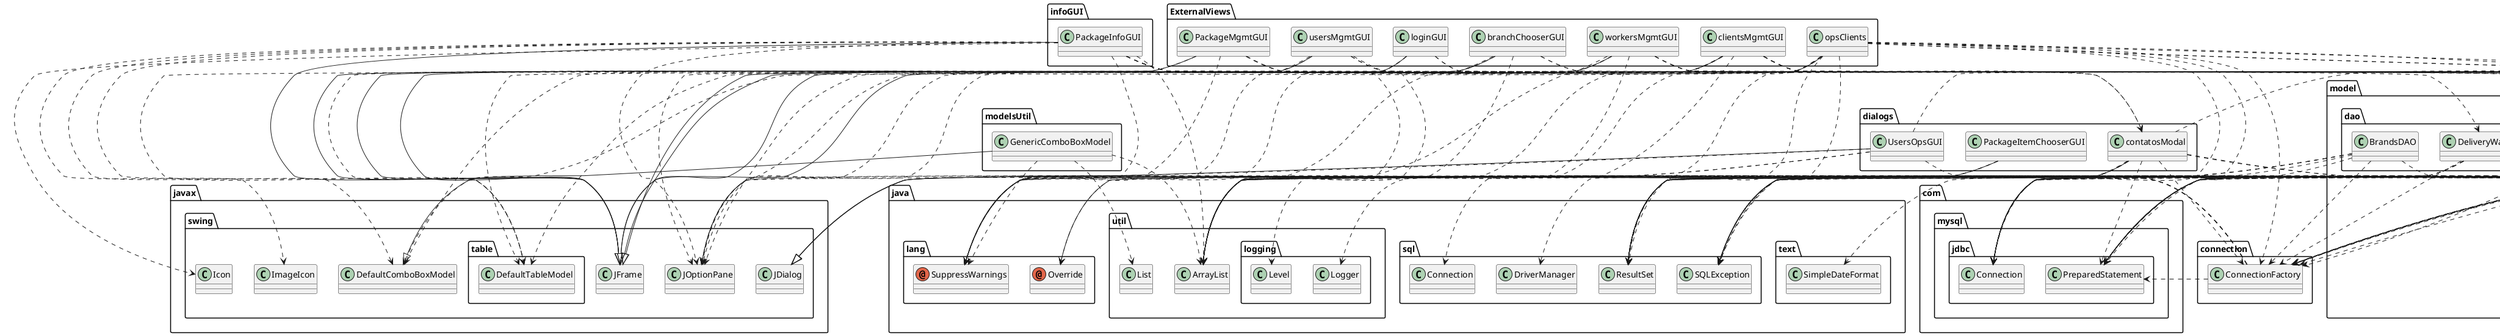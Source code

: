 @startuml
annotation java.lang.Override
annotation java.lang.SuppressWarnings
class ExternalViews.PackageMgmtGUI
class ExternalViews.branchChooserGUI
class ExternalViews.clientsMgmtGUI
class ExternalViews.loginGUI
class ExternalViews.opsClients
class ExternalViews.usersMgmtGUI
class ExternalViews.workersMgmtGUI
class com.mysql.jdbc.Connection
class com.mysql.jdbc.PreparedStatement
class connection.ConnectionFactory
class dialogs.PackageItemChooserGUI
class dialogs.UsersOpsGUI
class dialogs.contatosModal
class infoGUI.PackageInfoGUI
class java.sql.Connection
class java.sql.DriverManager
class java.sql.ResultSet
class java.sql.SQLException
class java.text.SimpleDateFormat
class java.util.ArrayList
class java.util.List
class java.util.logging.Level
class java.util.logging.Logger
class javax.swing.DefaultComboBoxModel
class javax.swing.Icon
class javax.swing.ImageIcon
class javax.swing.JDialog
class javax.swing.JFrame
class javax.swing.JOptionPane
class javax.swing.table.DefaultTableModel
class model.bean.Branchs
class model.bean.Brands
class model.bean.Clients
class model.bean.Deliveries
class model.bean.DeliveryWays
class model.bean.Jobs
class model.bean.Models
class model.bean.PackageItens
class model.bean.Packages
class model.bean.Routes
class model.bean.RoutesAux
class model.bean.Users
class model.bean.Vehicles
class model.bean.Workers
class model.dao.BranchsDAO
class model.dao.BrandsDAO
class model.dao.ClientsDAO
class model.dao.DeliveriesDAO
class model.dao.DeliveryWaysDAO
class model.dao.JobsDAO
class model.dao.ModelsDAO
class model.dao.PackageItensDAO
class model.dao.PackagesDAO
class model.dao.RoutesAuxDAO
class model.dao.RoutesDAO
class model.dao.UsersDAO
class model.dao.VehiclesDAO
class model.dao.WorkersDAO
class modelsUtil.GenericComboBoxModel
class tccv1.TCCV1
ExternalViews.PackageMgmtGUI ..> java.lang.SuppressWarnings
ExternalViews.PackageMgmtGUI ..> java.util.ArrayList
ExternalViews.PackageMgmtGUI --|> javax.swing.JFrame
ExternalViews.PackageMgmtGUI ..> javax.swing.table.DefaultTableModel
ExternalViews.PackageMgmtGUI ..> model.bean.Packages
ExternalViews.PackageMgmtGUI ..> model.dao.PackagesDAO
ExternalViews.branchChooserGUI ..> java.lang.SuppressWarnings
ExternalViews.branchChooserGUI ..> java.util.ArrayList
ExternalViews.branchChooserGUI --|> javax.swing.JFrame
ExternalViews.branchChooserGUI ..> javax.swing.JOptionPane
ExternalViews.branchChooserGUI ..> model.bean.Branchs
ExternalViews.branchChooserGUI ..> model.dao.BranchsDAO
ExternalViews.clientsMgmtGUI ..> java.lang.SuppressWarnings
ExternalViews.clientsMgmtGUI ..> dialogs.contatosModal
ExternalViews.clientsMgmtGUI ..> java.util.ArrayList
ExternalViews.clientsMgmtGUI ..> javax.swing.DefaultComboBoxModel
ExternalViews.clientsMgmtGUI --|> javax.swing.JFrame
ExternalViews.clientsMgmtGUI ..> javax.swing.JOptionPane
ExternalViews.clientsMgmtGUI ..> javax.swing.table.DefaultTableModel
ExternalViews.clientsMgmtGUI ..> model.bean.Branchs
ExternalViews.clientsMgmtGUI ..> model.bean.Clients
ExternalViews.clientsMgmtGUI ..> model.bean.Jobs
ExternalViews.clientsMgmtGUI ..> model.dao.BranchsDAO
ExternalViews.clientsMgmtGUI ..> model.dao.ClientsDAO
ExternalViews.loginGUI ..> java.lang.SuppressWarnings
ExternalViews.loginGUI --|> javax.swing.JFrame
ExternalViews.loginGUI ..> javax.swing.JOptionPane
ExternalViews.loginGUI ..> model.bean.Users
ExternalViews.loginGUI ..> model.dao.UsersDAO
ExternalViews.opsClients ..> java.lang.SuppressWarnings
ExternalViews.opsClients ..> com.mysql.jdbc.Connection
ExternalViews.opsClients ..> com.mysql.jdbc.PreparedStatement
ExternalViews.opsClients ..> connection.ConnectionFactory
ExternalViews.opsClients ..> java.sql.ResultSet
ExternalViews.opsClients ..> java.sql.SQLException
ExternalViews.opsClients ..> java.util.ArrayList
ExternalViews.opsClients ..> javax.swing.DefaultComboBoxModel
ExternalViews.opsClients --|> javax.swing.JFrame
ExternalViews.opsClients ..> javax.swing.JOptionPane
ExternalViews.opsClients ..> model.bean.Branchs
ExternalViews.opsClients ..> model.bean.Clients
ExternalViews.opsClients ..> model.dao.BranchsDAO
ExternalViews.opsClients ..> model.dao.ClientsDAO
ExternalViews.usersMgmtGUI ..> java.lang.SuppressWarnings
ExternalViews.usersMgmtGUI ..> java.util.ArrayList
ExternalViews.usersMgmtGUI --|> javax.swing.JFrame
ExternalViews.usersMgmtGUI ..> javax.swing.table.DefaultTableModel
ExternalViews.usersMgmtGUI ..> model.bean.Users
ExternalViews.usersMgmtGUI ..> model.dao.UsersDAO
ExternalViews.workersMgmtGUI ..> java.lang.SuppressWarnings
ExternalViews.workersMgmtGUI ..> dialogs.contatosModal
ExternalViews.workersMgmtGUI ..> java.util.ArrayList
ExternalViews.workersMgmtGUI --|> javax.swing.JFrame
ExternalViews.workersMgmtGUI ..> javax.swing.JOptionPane
ExternalViews.workersMgmtGUI ..> javax.swing.table.DefaultTableModel
ExternalViews.workersMgmtGUI ..> model.bean.Jobs
ExternalViews.workersMgmtGUI ..> model.bean.Workers
ExternalViews.workersMgmtGUI ..> model.dao.WorkersDAO
connection.ConnectionFactory ..> com.mysql.jdbc.PreparedStatement
connection.ConnectionFactory ..> java.sql.Connection
connection.ConnectionFactory ..> java.sql.DriverManager
connection.ConnectionFactory ..> java.sql.ResultSet
connection.ConnectionFactory ..> java.sql.SQLException
connection.ConnectionFactory ..> java.util.logging.Level
connection.ConnectionFactory ..> java.util.logging.Logger
dialogs.PackageItemChooserGUI ..> java.lang.Override
dialogs.PackageItemChooserGUI ..> java.lang.SuppressWarnings
dialogs.PackageItemChooserGUI --|> javax.swing.JDialog
dialogs.UsersOpsGUI ..> java.lang.Override
dialogs.UsersOpsGUI ..> java.lang.SuppressWarnings
dialogs.UsersOpsGUI --|> javax.swing.JDialog
dialogs.UsersOpsGUI ..> javax.swing.JOptionPane
dialogs.UsersOpsGUI ..> model.bean.Users
dialogs.UsersOpsGUI ..> model.dao.UsersDAO
dialogs.contatosModal ..> java.lang.Override
dialogs.contatosModal ..> java.lang.SuppressWarnings
dialogs.contatosModal ..> com.mysql.jdbc.Connection
dialogs.contatosModal ..> com.mysql.jdbc.PreparedStatement
dialogs.contatosModal ..> connection.ConnectionFactory
dialogs.contatosModal ..> java.sql.ResultSet
dialogs.contatosModal --|> javax.swing.JDialog
dialogs.contatosModal ..> javax.swing.JOptionPane
dialogs.contatosModal ..> model.bean.Clients
dialogs.contatosModal ..> model.bean.Workers
dialogs.contatosModal ..> model.dao.ClientsDAO
infoGUI.PackageInfoGUI ..> java.lang.SuppressWarnings
infoGUI.PackageInfoGUI ..> java.util.ArrayList
infoGUI.PackageInfoGUI ..> javax.swing.DefaultComboBoxModel
infoGUI.PackageInfoGUI ..> javax.swing.Icon
infoGUI.PackageInfoGUI ..> javax.swing.ImageIcon
infoGUI.PackageInfoGUI --|> javax.swing.JFrame
infoGUI.PackageInfoGUI ..> javax.swing.JOptionPane
infoGUI.PackageInfoGUI ..> javax.swing.table.DefaultTableModel
infoGUI.PackageInfoGUI ..> model.bean.DeliveryWays
infoGUI.PackageInfoGUI ..> model.bean.PackageItens
infoGUI.PackageInfoGUI ..> model.bean.Packages
infoGUI.PackageInfoGUI ..> model.dao.DeliveryWaysDAO
infoGUI.PackageInfoGUI ..> model.dao.PackageItensDAO
model.dao.BranchsDAO ..> com.mysql.jdbc.Connection
model.dao.BranchsDAO ..> com.mysql.jdbc.PreparedStatement
model.dao.BranchsDAO ..> connection.ConnectionFactory
model.dao.BranchsDAO ..> java.sql.ResultSet
model.dao.BranchsDAO ..> java.sql.SQLException
model.dao.BranchsDAO ..> java.util.ArrayList
model.dao.BranchsDAO ..> model.bean.Branchs
model.dao.BrandsDAO ..> com.mysql.jdbc.Connection
model.dao.BrandsDAO ..> com.mysql.jdbc.PreparedStatement
model.dao.BrandsDAO ..> connection.ConnectionFactory
model.dao.BrandsDAO ..> java.sql.ResultSet
model.dao.BrandsDAO ..> java.sql.SQLException
model.dao.BrandsDAO ..> java.util.ArrayList
model.dao.BrandsDAO ..> model.bean.Brands
model.dao.ClientsDAO ..> com.mysql.jdbc.Connection
model.dao.ClientsDAO ..> com.mysql.jdbc.PreparedStatement
model.dao.ClientsDAO ..> connection.ConnectionFactory
model.dao.ClientsDAO ..> java.sql.ResultSet
model.dao.ClientsDAO ..> java.sql.SQLException
model.dao.ClientsDAO ..> java.util.ArrayList
model.dao.ClientsDAO ..> javax.swing.JOptionPane
model.dao.ClientsDAO ..> model.bean.Branchs
model.dao.ClientsDAO ..> model.bean.Clients
model.dao.DeliveriesDAO ..> com.mysql.jdbc.Connection
model.dao.DeliveriesDAO ..> com.mysql.jdbc.PreparedStatement
model.dao.DeliveriesDAO ..> connection.ConnectionFactory
model.dao.DeliveriesDAO ..> java.sql.ResultSet
model.dao.DeliveriesDAO ..> java.sql.SQLException
model.dao.DeliveriesDAO ..> java.text.SimpleDateFormat
model.dao.DeliveriesDAO ..> java.util.ArrayList
model.dao.DeliveriesDAO ..> model.bean.Deliveries
model.dao.DeliveriesDAO ..> model.bean.RoutesAux
model.dao.DeliveryWaysDAO ..> com.mysql.jdbc.Connection
model.dao.DeliveryWaysDAO ..> com.mysql.jdbc.PreparedStatement
model.dao.DeliveryWaysDAO ..> connection.ConnectionFactory
model.dao.DeliveryWaysDAO ..> java.sql.ResultSet
model.dao.DeliveryWaysDAO ..> java.sql.SQLException
model.dao.DeliveryWaysDAO ..> java.util.ArrayList
model.dao.DeliveryWaysDAO ..> model.bean.DeliveryWays
model.dao.JobsDAO ..> com.mysql.jdbc.Connection
model.dao.JobsDAO ..> com.mysql.jdbc.PreparedStatement
model.dao.JobsDAO ..> connection.ConnectionFactory
model.dao.JobsDAO ..> java.sql.ResultSet
model.dao.JobsDAO ..> java.sql.SQLException
model.dao.JobsDAO ..> java.util.ArrayList
model.dao.JobsDAO ..> model.bean.Jobs
model.dao.ModelsDAO ..> com.mysql.jdbc.Connection
model.dao.ModelsDAO ..> com.mysql.jdbc.PreparedStatement
model.dao.ModelsDAO ..> connection.ConnectionFactory
model.dao.ModelsDAO ..> java.sql.ResultSet
model.dao.ModelsDAO ..> java.sql.SQLException
model.dao.ModelsDAO ..> java.util.ArrayList
model.dao.ModelsDAO ..> model.bean.Brands
model.dao.ModelsDAO ..> model.bean.Models
model.dao.PackageItensDAO ..> com.mysql.jdbc.Connection
model.dao.PackageItensDAO ..> com.mysql.jdbc.PreparedStatement
model.dao.PackageItensDAO ..> connection.ConnectionFactory
model.dao.PackageItensDAO ..> java.sql.ResultSet
model.dao.PackageItensDAO ..> java.sql.SQLException
model.dao.PackageItensDAO ..> java.util.ArrayList
model.dao.PackageItensDAO ..> model.bean.PackageItens
model.dao.PackageItensDAO ..> model.bean.Packages
model.dao.PackagesDAO ..> com.mysql.jdbc.Connection
model.dao.PackagesDAO ..> com.mysql.jdbc.PreparedStatement
model.dao.PackagesDAO ..> connection.ConnectionFactory
model.dao.PackagesDAO ..> java.sql.ResultSet
model.dao.PackagesDAO ..> java.sql.SQLException
model.dao.PackagesDAO ..> java.util.ArrayList
model.dao.PackagesDAO ..> model.bean.Clients
model.dao.PackagesDAO ..> model.bean.DeliveryWays
model.dao.PackagesDAO ..> model.bean.Packages
model.dao.RoutesAuxDAO ..> com.mysql.jdbc.Connection
model.dao.RoutesAuxDAO ..> com.mysql.jdbc.PreparedStatement
model.dao.RoutesAuxDAO ..> connection.ConnectionFactory
model.dao.RoutesAuxDAO ..> java.sql.ResultSet
model.dao.RoutesAuxDAO ..> java.sql.SQLException
model.dao.RoutesAuxDAO ..> java.util.ArrayList
model.dao.RoutesAuxDAO ..> model.bean.Packages
model.dao.RoutesAuxDAO ..> model.bean.Routes
model.dao.RoutesAuxDAO ..> model.bean.RoutesAux
model.dao.RoutesDAO ..> com.mysql.jdbc.Connection
model.dao.RoutesDAO ..> com.mysql.jdbc.PreparedStatement
model.dao.RoutesDAO ..> connection.ConnectionFactory
model.dao.RoutesDAO ..> java.sql.ResultSet
model.dao.RoutesDAO ..> java.sql.SQLException
model.dao.RoutesDAO ..> java.util.ArrayList
model.dao.RoutesDAO ..> model.bean.Routes
model.dao.RoutesDAO ..> model.bean.Vehicles
model.dao.RoutesDAO ..> model.bean.Workers
model.dao.UsersDAO ..> com.mysql.jdbc.Connection
model.dao.UsersDAO ..> com.mysql.jdbc.PreparedStatement
model.dao.UsersDAO ..> connection.ConnectionFactory
model.dao.UsersDAO ..> java.sql.ResultSet
model.dao.UsersDAO ..> java.sql.SQLException
model.dao.UsersDAO ..> java.util.ArrayList
model.dao.UsersDAO ..> model.bean.Users
model.dao.VehiclesDAO ..> com.mysql.jdbc.Connection
model.dao.VehiclesDAO ..> com.mysql.jdbc.PreparedStatement
model.dao.VehiclesDAO ..> connection.ConnectionFactory
model.dao.VehiclesDAO ..> java.sql.ResultSet
model.dao.VehiclesDAO ..> java.sql.SQLException
model.dao.VehiclesDAO ..> java.util.ArrayList
model.dao.VehiclesDAO ..> model.bean.Models
model.dao.VehiclesDAO ..> model.bean.Vehicles
model.dao.WorkersDAO ..> com.mysql.jdbc.Connection
model.dao.WorkersDAO ..> com.mysql.jdbc.PreparedStatement
model.dao.WorkersDAO ..> connection.ConnectionFactory
model.dao.WorkersDAO ..> java.sql.ResultSet
model.dao.WorkersDAO ..> java.sql.SQLException
model.dao.WorkersDAO ..> java.util.ArrayList
model.dao.WorkersDAO ..> model.bean.Branchs
model.dao.WorkersDAO ..> model.bean.Jobs
model.dao.WorkersDAO ..> model.bean.Workers
modelsUtil.GenericComboBoxModel ..> java.lang.SuppressWarnings
modelsUtil.GenericComboBoxModel ..> java.util.ArrayList
modelsUtil.GenericComboBoxModel ..> java.util.List
modelsUtil.GenericComboBoxModel --|> javax.swing.DefaultComboBoxModel
@enduml